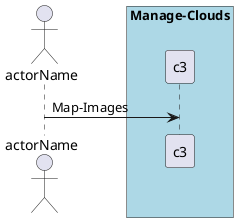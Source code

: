 @startuml
Actor "actorName" as A

box "Manage-Clouds" #lightblue
participant "c3" as S
A -> S : Map-Images
end box

@enduml
